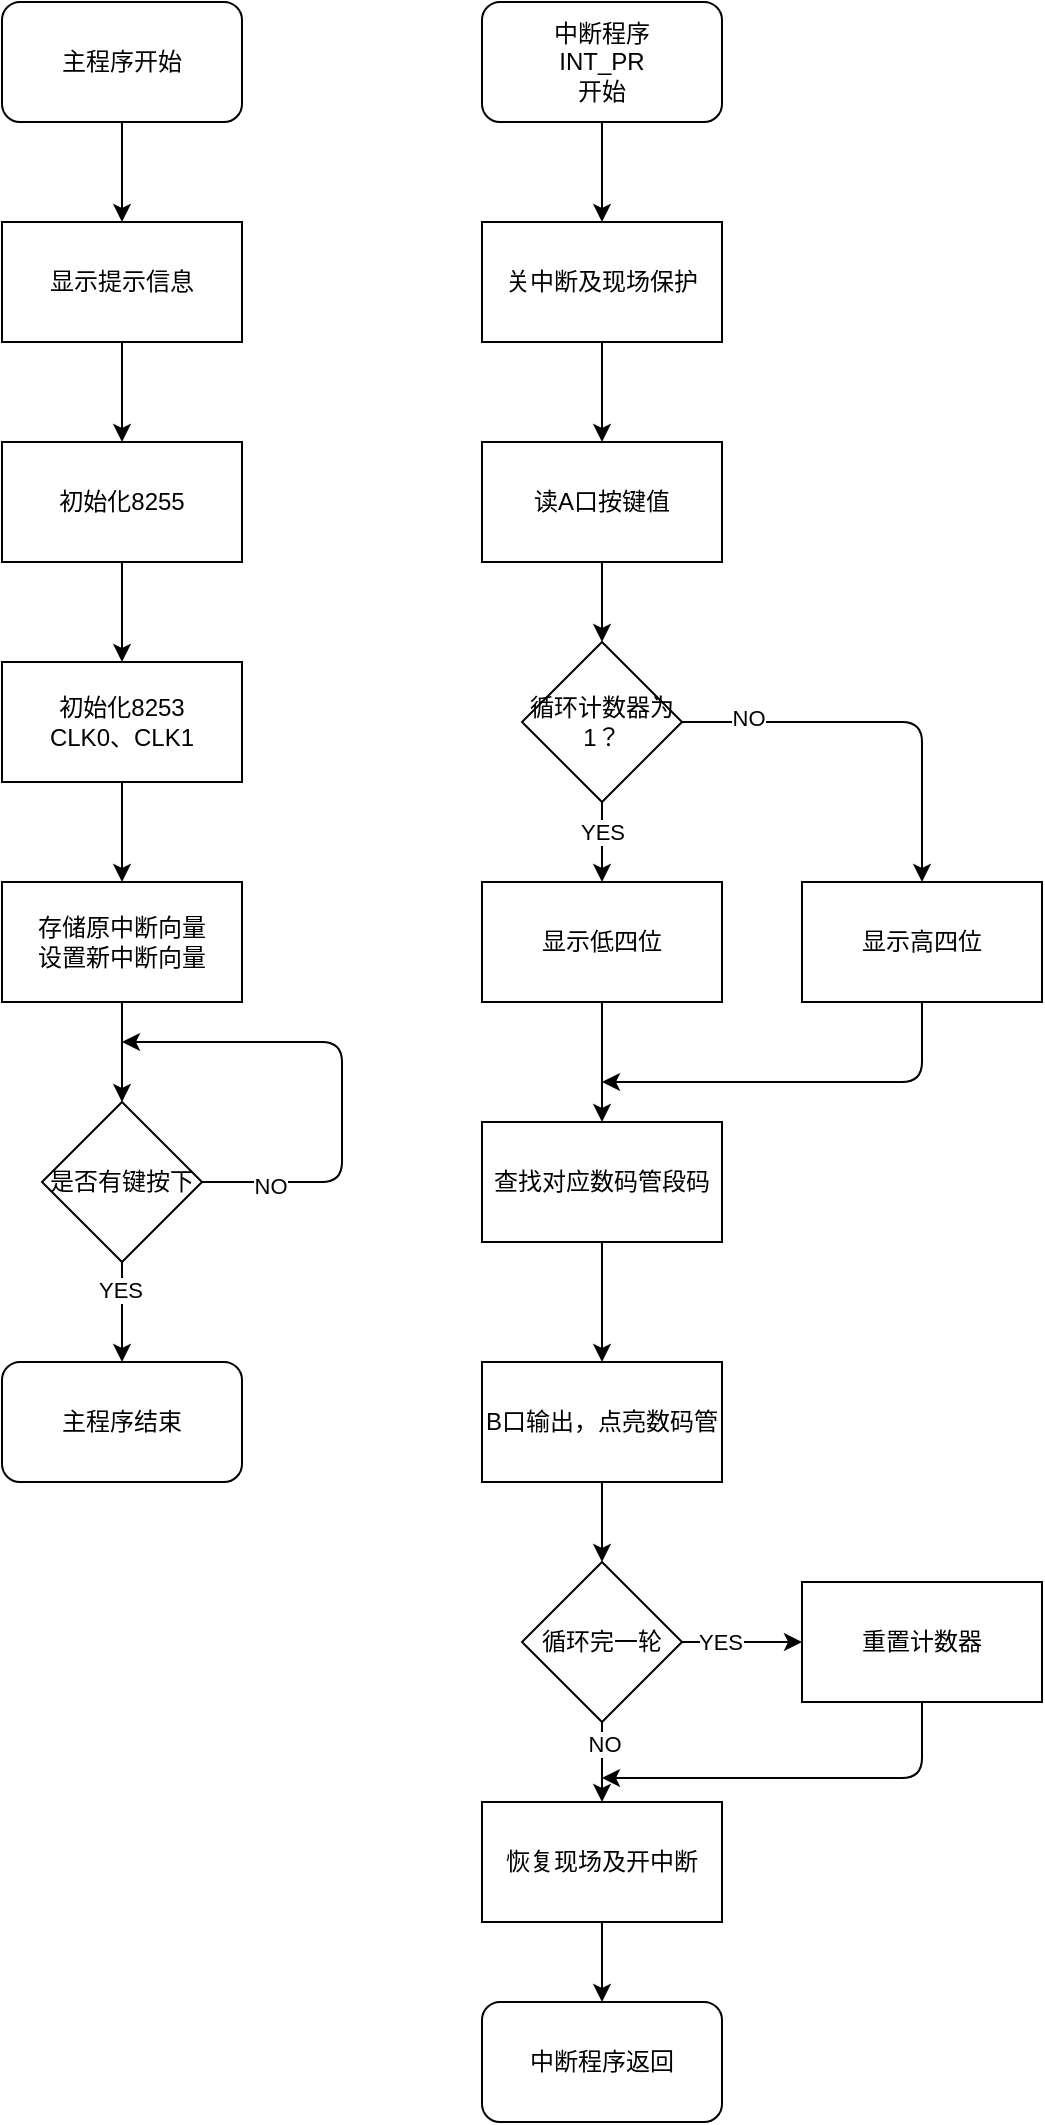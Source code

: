 <mxfile version="14.2.4" type="embed">
    <diagram id="c3tzFWOaW1qfhan2Np2H" name="第 1 页">
        <mxGraphModel dx="116" dy="69" grid="0" gridSize="10" guides="1" tooltips="1" connect="1" arrows="1" fold="1" page="1" pageScale="1" pageWidth="827" pageHeight="1169" math="0" shadow="0">
            <root>
                <mxCell id="0"/>
                <mxCell id="1" parent="0"/>
                <mxCell id="15" style="edgeStyle=orthogonalEdgeStyle;orthogonalLoop=1;jettySize=auto;html=1;exitDx=0;exitDy=0;entryDx=0;entryDy=0;noEdgeStyle=1;orthogonal=1;" parent="1" source="3" target="10" edge="1">
                    <mxGeometry relative="1" as="geometry"/>
                </mxCell>
                <mxCell id="3" value="主程序开始" style="whiteSpace=wrap;html=1;rounded=1;" parent="1" vertex="1">
                    <mxGeometry x="20" y="20" width="120" height="60" as="geometry"/>
                </mxCell>
                <mxCell id="17" value="" style="edgeStyle=orthogonalEdgeStyle;orthogonalLoop=1;jettySize=auto;html=1;noEdgeStyle=1;orthogonal=1;" parent="1" source="10" target="16" edge="1">
                    <mxGeometry relative="1" as="geometry"/>
                </mxCell>
                <mxCell id="10" value="显示提示信息" style="whiteSpace=wrap;html=1;" parent="1" vertex="1">
                    <mxGeometry x="20" y="130" width="120" height="60" as="geometry"/>
                </mxCell>
                <mxCell id="19" value="" style="edgeStyle=orthogonalEdgeStyle;orthogonalLoop=1;jettySize=auto;html=1;noEdgeStyle=1;orthogonal=1;" parent="1" source="16" target="18" edge="1">
                    <mxGeometry relative="1" as="geometry"/>
                </mxCell>
                <mxCell id="16" value="初始化8255" style="whiteSpace=wrap;html=1;" parent="1" vertex="1">
                    <mxGeometry x="20" y="240" width="120" height="60" as="geometry"/>
                </mxCell>
                <mxCell id="21" value="" style="edgeStyle=orthogonalEdgeStyle;orthogonalLoop=1;jettySize=auto;html=1;noEdgeStyle=1;orthogonal=1;" parent="1" source="18" target="20" edge="1">
                    <mxGeometry relative="1" as="geometry"/>
                </mxCell>
                <mxCell id="18" value="初始化8253&lt;br&gt;CLK0、CLK1" style="whiteSpace=wrap;html=1;" parent="1" vertex="1">
                    <mxGeometry x="20" y="350" width="120" height="60" as="geometry"/>
                </mxCell>
                <mxCell id="23" value="" style="edgeStyle=orthogonalEdgeStyle;orthogonalLoop=1;jettySize=auto;html=1;noEdgeStyle=1;orthogonal=1;" parent="1" source="20" target="22" edge="1">
                    <mxGeometry relative="1" as="geometry"/>
                </mxCell>
                <mxCell id="20" value="存储原中断向量&lt;br&gt;设置新中断向量" style="whiteSpace=wrap;html=1;" parent="1" vertex="1">
                    <mxGeometry x="20" y="460" width="120" height="60" as="geometry"/>
                </mxCell>
                <mxCell id="34" style="edgeStyle=orthogonalEdgeStyle;orthogonalLoop=1;jettySize=auto;html=1;exitDx=0;exitDy=0;entryDx=0;entryDy=0;noEdgeStyle=1;orthogonal=1;" parent="1" source="22" target="33" edge="1">
                    <mxGeometry relative="1" as="geometry"/>
                </mxCell>
                <mxCell id="50" value="YES" style="edgeLabel;html=1;align=center;verticalAlign=middle;resizable=0;points=[];" parent="34" vertex="1" connectable="0">
                    <mxGeometry x="-0.439" y="-1" relative="1" as="geometry">
                        <mxPoint as="offset"/>
                    </mxGeometry>
                </mxCell>
                <mxCell id="22" value="是否有键按下" style="rhombus;whiteSpace=wrap;html=1;" parent="1" vertex="1">
                    <mxGeometry x="40" y="570" width="80" height="80" as="geometry"/>
                </mxCell>
                <mxCell id="33" value="主程序结束" style="whiteSpace=wrap;html=1;rounded=1;" parent="1" vertex="1">
                    <mxGeometry x="20" y="700" width="120" height="60" as="geometry"/>
                </mxCell>
                <mxCell id="48" value="" style="endArrow=classic;html=1;exitX=1;exitY=0.5;exitDx=0;exitDy=0;edgeStyle=elbowEdgeStyle;" parent="1" source="22" edge="1">
                    <mxGeometry width="50" height="50" relative="1" as="geometry">
                        <mxPoint x="170" y="540" as="sourcePoint"/>
                        <mxPoint x="80" y="540" as="targetPoint"/>
                        <Array as="points">
                            <mxPoint x="190" y="580"/>
                        </Array>
                    </mxGeometry>
                </mxCell>
                <mxCell id="49" value="NO" style="edgeLabel;html=1;align=center;verticalAlign=middle;resizable=0;points=[];" parent="48" vertex="1" connectable="0">
                    <mxGeometry x="-0.734" y="-2" relative="1" as="geometry">
                        <mxPoint as="offset"/>
                    </mxGeometry>
                </mxCell>
                <mxCell id="54" style="edgeStyle=elbowEdgeStyle;orthogonalLoop=1;jettySize=auto;html=1;exitX=0.5;exitY=1;exitDx=0;exitDy=0;entryX=0.5;entryY=0;entryDx=0;entryDy=0;" parent="1" source="52" target="53" edge="1">
                    <mxGeometry relative="1" as="geometry"/>
                </mxCell>
                <mxCell id="52" value="中断程序&lt;br&gt;INT_PR&lt;br&gt;开始" style="whiteSpace=wrap;html=1;rounded=1;" parent="1" vertex="1">
                    <mxGeometry x="260" y="20" width="120" height="60" as="geometry"/>
                </mxCell>
                <mxCell id="56" style="edgeStyle=elbowEdgeStyle;orthogonalLoop=1;jettySize=auto;html=1;exitX=0.5;exitY=1;exitDx=0;exitDy=0;entryX=0.5;entryY=0;entryDx=0;entryDy=0;" parent="1" source="53" target="55" edge="1">
                    <mxGeometry relative="1" as="geometry"/>
                </mxCell>
                <mxCell id="53" value="关中断及现场保护" style="whiteSpace=wrap;html=1;" parent="1" vertex="1">
                    <mxGeometry x="260" y="130" width="120" height="60" as="geometry"/>
                </mxCell>
                <mxCell id="58" value="" style="edgeStyle=elbowEdgeStyle;orthogonalLoop=1;jettySize=auto;html=1;" parent="1" source="55" target="57" edge="1">
                    <mxGeometry relative="1" as="geometry"/>
                </mxCell>
                <mxCell id="55" value="读A口按键值" style="whiteSpace=wrap;html=1;" parent="1" vertex="1">
                    <mxGeometry x="260" y="240" width="120" height="60" as="geometry"/>
                </mxCell>
                <mxCell id="60" style="edgeStyle=elbowEdgeStyle;orthogonalLoop=1;jettySize=auto;html=1;exitX=0.5;exitY=1;exitDx=0;exitDy=0;entryX=0.5;entryY=0;entryDx=0;entryDy=0;" parent="1" source="57" target="59" edge="1">
                    <mxGeometry relative="1" as="geometry"/>
                </mxCell>
                <mxCell id="61" value="YES" style="edgeLabel;html=1;align=center;verticalAlign=middle;resizable=0;points=[];" parent="60" vertex="1" connectable="0">
                    <mxGeometry x="-0.246" relative="1" as="geometry">
                        <mxPoint as="offset"/>
                    </mxGeometry>
                </mxCell>
                <mxCell id="63" style="edgeStyle=elbowEdgeStyle;orthogonalLoop=1;jettySize=auto;html=1;exitX=1;exitY=0.5;exitDx=0;exitDy=0;entryX=0.5;entryY=0;entryDx=0;entryDy=0;" parent="1" source="57" target="62" edge="1">
                    <mxGeometry relative="1" as="geometry">
                        <Array as="points">
                            <mxPoint x="480" y="410"/>
                        </Array>
                    </mxGeometry>
                </mxCell>
                <mxCell id="64" value="NO" style="edgeLabel;html=1;align=center;verticalAlign=middle;resizable=0;points=[];" parent="63" vertex="1" connectable="0">
                    <mxGeometry x="-0.673" y="2" relative="1" as="geometry">
                        <mxPoint as="offset"/>
                    </mxGeometry>
                </mxCell>
                <mxCell id="57" value="循环计数器为1？" style="rhombus;whiteSpace=wrap;html=1;" parent="1" vertex="1">
                    <mxGeometry x="280" y="340" width="80" height="80" as="geometry"/>
                </mxCell>
                <mxCell id="66" style="edgeStyle=elbowEdgeStyle;orthogonalLoop=1;jettySize=auto;html=1;exitX=0.5;exitY=1;exitDx=0;exitDy=0;entryX=0.5;entryY=0;entryDx=0;entryDy=0;" parent="1" source="59" target="65" edge="1">
                    <mxGeometry relative="1" as="geometry"/>
                </mxCell>
                <mxCell id="59" value="显示低四位" style="whiteSpace=wrap;html=1;" parent="1" vertex="1">
                    <mxGeometry x="260" y="460" width="120" height="60" as="geometry"/>
                </mxCell>
                <mxCell id="68" style="edgeStyle=elbowEdgeStyle;orthogonalLoop=1;jettySize=auto;html=1;exitX=0.5;exitY=1;exitDx=0;exitDy=0;" parent="1" source="62" edge="1">
                    <mxGeometry relative="1" as="geometry">
                        <mxPoint x="320" y="560.0" as="targetPoint"/>
                        <Array as="points">
                            <mxPoint x="480" y="550"/>
                            <mxPoint x="450" y="550"/>
                        </Array>
                    </mxGeometry>
                </mxCell>
                <mxCell id="62" value="显示高四位" style="whiteSpace=wrap;html=1;" parent="1" vertex="1">
                    <mxGeometry x="420" y="460" width="120" height="60" as="geometry"/>
                </mxCell>
                <mxCell id="70" style="edgeStyle=elbowEdgeStyle;orthogonalLoop=1;jettySize=auto;html=1;exitX=0.5;exitY=1;exitDx=0;exitDy=0;entryX=0.5;entryY=0;entryDx=0;entryDy=0;" parent="1" source="65" target="69" edge="1">
                    <mxGeometry relative="1" as="geometry"/>
                </mxCell>
                <mxCell id="65" value="查找对应数码管段码" style="whiteSpace=wrap;html=1;" parent="1" vertex="1">
                    <mxGeometry x="260" y="580" width="120" height="60" as="geometry"/>
                </mxCell>
                <mxCell id="72" style="edgeStyle=elbowEdgeStyle;orthogonalLoop=1;jettySize=auto;html=1;exitX=0.5;exitY=1;exitDx=0;exitDy=0;entryX=0.5;entryY=0;entryDx=0;entryDy=0;" parent="1" source="69" target="71" edge="1">
                    <mxGeometry relative="1" as="geometry"/>
                </mxCell>
                <mxCell id="69" value="B口输出，点亮数码管" style="whiteSpace=wrap;html=1;" parent="1" vertex="1">
                    <mxGeometry x="260" y="700" width="120" height="60" as="geometry"/>
                </mxCell>
                <mxCell id="74" style="edgeStyle=elbowEdgeStyle;orthogonalLoop=1;jettySize=auto;html=1;exitX=1;exitY=0.5;exitDx=0;exitDy=0;entryX=0;entryY=0.5;entryDx=0;entryDy=0;" parent="1" source="71" target="73" edge="1">
                    <mxGeometry relative="1" as="geometry"/>
                </mxCell>
                <mxCell id="80" value="YES" style="edgeLabel;html=1;align=center;verticalAlign=middle;resizable=0;points=[];" vertex="1" connectable="0" parent="74">
                    <mxGeometry x="-0.372" relative="1" as="geometry">
                        <mxPoint as="offset"/>
                    </mxGeometry>
                </mxCell>
                <mxCell id="76" style="edgeStyle=elbowEdgeStyle;orthogonalLoop=1;jettySize=auto;html=1;exitX=0.5;exitY=1;exitDx=0;exitDy=0;entryX=0.5;entryY=0;entryDx=0;entryDy=0;" parent="1" source="71" target="75" edge="1">
                    <mxGeometry relative="1" as="geometry"/>
                </mxCell>
                <mxCell id="81" value="NO" style="edgeLabel;html=1;align=center;verticalAlign=middle;resizable=0;points=[];" vertex="1" connectable="0" parent="76">
                    <mxGeometry x="-0.648" y="1" relative="1" as="geometry">
                        <mxPoint y="4" as="offset"/>
                    </mxGeometry>
                </mxCell>
                <mxCell id="71" value="循环完一轮" style="rhombus;whiteSpace=wrap;html=1;" parent="1" vertex="1">
                    <mxGeometry x="280" y="800" width="80" height="80" as="geometry"/>
                </mxCell>
                <mxCell id="77" style="edgeStyle=elbowEdgeStyle;orthogonalLoop=1;jettySize=auto;html=1;exitX=0.5;exitY=1;exitDx=0;exitDy=0;" parent="1" source="73" edge="1">
                    <mxGeometry relative="1" as="geometry">
                        <mxPoint x="320" y="908" as="targetPoint"/>
                        <Array as="points">
                            <mxPoint x="480" y="890"/>
                        </Array>
                    </mxGeometry>
                </mxCell>
                <mxCell id="73" value="重置计数器" style="whiteSpace=wrap;html=1;" parent="1" vertex="1">
                    <mxGeometry x="420" y="810" width="120" height="60" as="geometry"/>
                </mxCell>
                <mxCell id="79" style="edgeStyle=elbowEdgeStyle;orthogonalLoop=1;jettySize=auto;html=1;exitX=0.5;exitY=1;exitDx=0;exitDy=0;entryX=0.5;entryY=0;entryDx=0;entryDy=0;" parent="1" source="75" target="78" edge="1">
                    <mxGeometry relative="1" as="geometry"/>
                </mxCell>
                <mxCell id="75" value="恢复现场及开中断" style="whiteSpace=wrap;html=1;" parent="1" vertex="1">
                    <mxGeometry x="260" y="920" width="120" height="60" as="geometry"/>
                </mxCell>
                <mxCell id="78" value="中断程序返回" style="whiteSpace=wrap;html=1;rounded=1;glass=0;shadow=0;sketch=0;" parent="1" vertex="1">
                    <mxGeometry x="260" y="1020" width="120" height="60" as="geometry"/>
                </mxCell>
            </root>
        </mxGraphModel>
    </diagram>
</mxfile>